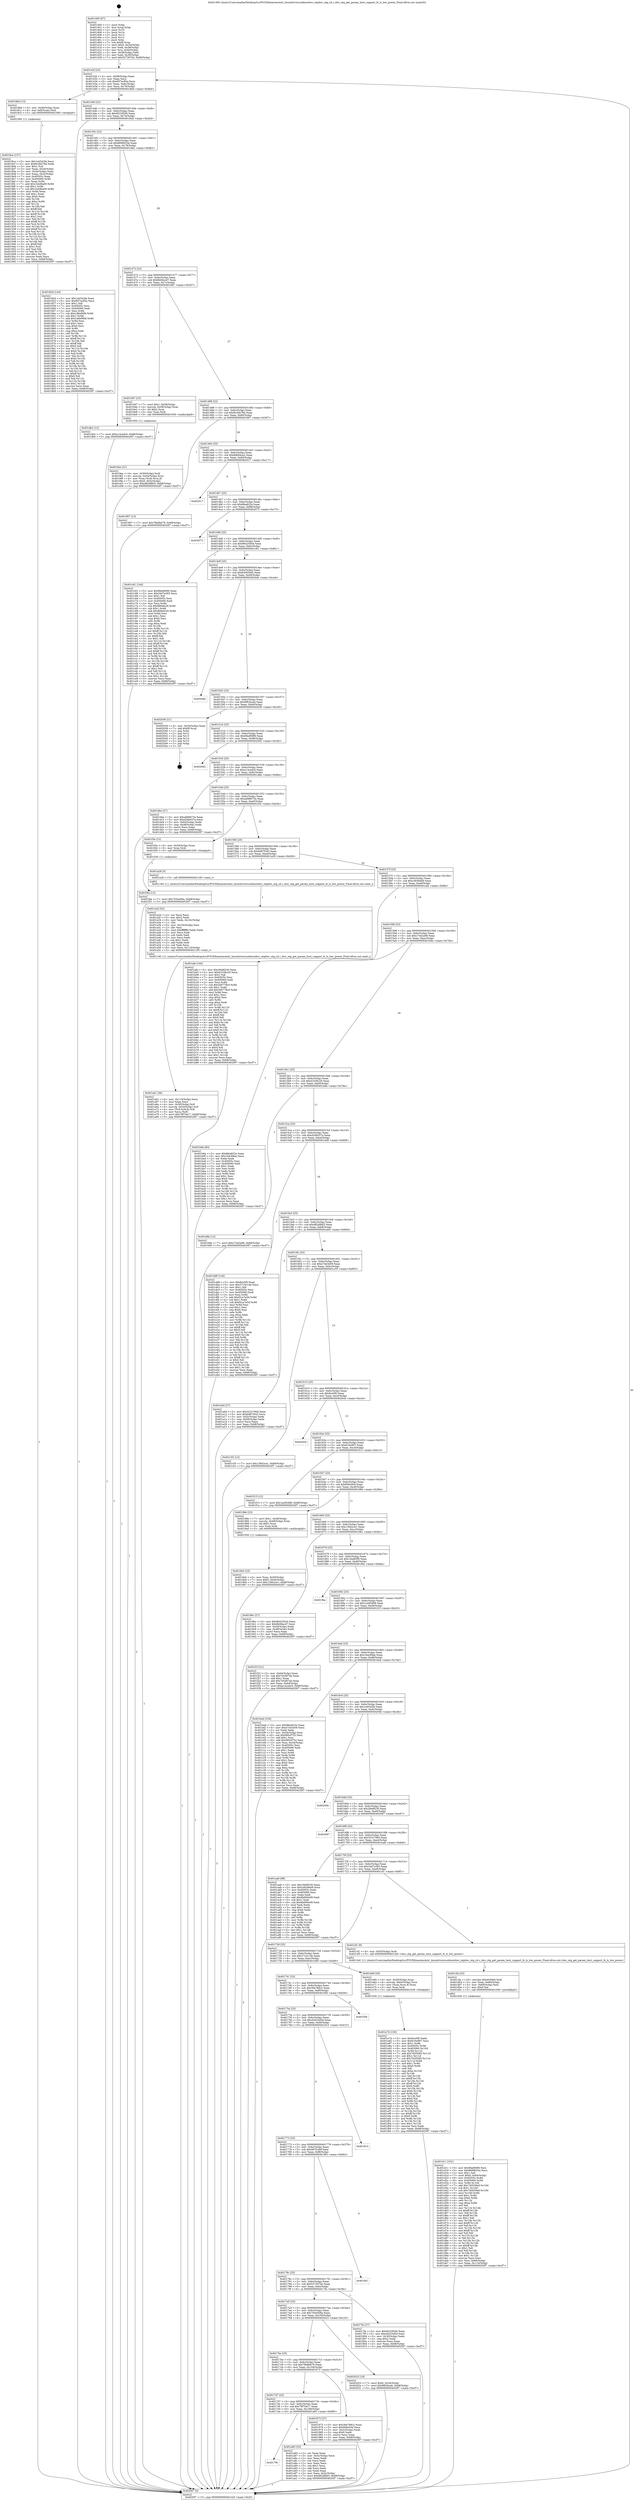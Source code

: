 digraph "0x401400" {
  label = "0x401400 (/mnt/c/Users/mathe/Desktop/tcc/POCII/binaries/extr_linuxdriversusbhostdwc_otgdwc_otg_cil.c_dwc_otg_get_param_host_support_fs_ls_low_power_Final-ollvm.out::main(0))"
  labelloc = "t"
  node[shape=record]

  Entry [label="",width=0.3,height=0.3,shape=circle,fillcolor=black,style=filled]
  "0x40142f" [label="{
     0x40142f [23]\l
     | [instrs]\l
     &nbsp;&nbsp;0x40142f \<+3\>: mov -0x68(%rbp),%eax\l
     &nbsp;&nbsp;0x401432 \<+2\>: mov %eax,%ecx\l
     &nbsp;&nbsp;0x401434 \<+6\>: sub $0x807ec85a,%ecx\l
     &nbsp;&nbsp;0x40143a \<+3\>: mov %eax,-0x6c(%rbp)\l
     &nbsp;&nbsp;0x40143d \<+3\>: mov %ecx,-0x70(%rbp)\l
     &nbsp;&nbsp;0x401440 \<+6\>: je 00000000004018bd \<main+0x4bd\>\l
  }"]
  "0x4018bd" [label="{
     0x4018bd [13]\l
     | [instrs]\l
     &nbsp;&nbsp;0x4018bd \<+4\>: mov -0x40(%rbp),%rax\l
     &nbsp;&nbsp;0x4018c1 \<+4\>: mov 0x8(%rax),%rdi\l
     &nbsp;&nbsp;0x4018c5 \<+5\>: call 0000000000401060 \<atoi@plt\>\l
     | [calls]\l
     &nbsp;&nbsp;0x401060 \{1\} (unknown)\l
  }"]
  "0x401446" [label="{
     0x401446 [22]\l
     | [instrs]\l
     &nbsp;&nbsp;0x401446 \<+5\>: jmp 000000000040144b \<main+0x4b\>\l
     &nbsp;&nbsp;0x40144b \<+3\>: mov -0x6c(%rbp),%eax\l
     &nbsp;&nbsp;0x40144e \<+5\>: sub $0x8523f346,%eax\l
     &nbsp;&nbsp;0x401453 \<+3\>: mov %eax,-0x74(%rbp)\l
     &nbsp;&nbsp;0x401456 \<+6\>: je 000000000040182d \<main+0x42d\>\l
  }"]
  Exit [label="",width=0.3,height=0.3,shape=circle,fillcolor=black,style=filled,peripheries=2]
  "0x40182d" [label="{
     0x40182d [144]\l
     | [instrs]\l
     &nbsp;&nbsp;0x40182d \<+5\>: mov $0x1eb542fa,%eax\l
     &nbsp;&nbsp;0x401832 \<+5\>: mov $0x807ec85a,%ecx\l
     &nbsp;&nbsp;0x401837 \<+2\>: mov $0x1,%dl\l
     &nbsp;&nbsp;0x401839 \<+7\>: mov 0x40505c,%esi\l
     &nbsp;&nbsp;0x401840 \<+7\>: mov 0x405060,%edi\l
     &nbsp;&nbsp;0x401847 \<+3\>: mov %esi,%r8d\l
     &nbsp;&nbsp;0x40184a \<+7\>: sub $0x1d6e96fd,%r8d\l
     &nbsp;&nbsp;0x401851 \<+4\>: sub $0x1,%r8d\l
     &nbsp;&nbsp;0x401855 \<+7\>: add $0x1d6e96fd,%r8d\l
     &nbsp;&nbsp;0x40185c \<+4\>: imul %r8d,%esi\l
     &nbsp;&nbsp;0x401860 \<+3\>: and $0x1,%esi\l
     &nbsp;&nbsp;0x401863 \<+3\>: cmp $0x0,%esi\l
     &nbsp;&nbsp;0x401866 \<+4\>: sete %r9b\l
     &nbsp;&nbsp;0x40186a \<+3\>: cmp $0xa,%edi\l
     &nbsp;&nbsp;0x40186d \<+4\>: setl %r10b\l
     &nbsp;&nbsp;0x401871 \<+3\>: mov %r9b,%r11b\l
     &nbsp;&nbsp;0x401874 \<+4\>: xor $0xff,%r11b\l
     &nbsp;&nbsp;0x401878 \<+3\>: mov %r10b,%bl\l
     &nbsp;&nbsp;0x40187b \<+3\>: xor $0xff,%bl\l
     &nbsp;&nbsp;0x40187e \<+3\>: xor $0x0,%dl\l
     &nbsp;&nbsp;0x401881 \<+3\>: mov %r11b,%r14b\l
     &nbsp;&nbsp;0x401884 \<+4\>: and $0x0,%r14b\l
     &nbsp;&nbsp;0x401888 \<+3\>: and %dl,%r9b\l
     &nbsp;&nbsp;0x40188b \<+3\>: mov %bl,%r15b\l
     &nbsp;&nbsp;0x40188e \<+4\>: and $0x0,%r15b\l
     &nbsp;&nbsp;0x401892 \<+3\>: and %dl,%r10b\l
     &nbsp;&nbsp;0x401895 \<+3\>: or %r9b,%r14b\l
     &nbsp;&nbsp;0x401898 \<+3\>: or %r10b,%r15b\l
     &nbsp;&nbsp;0x40189b \<+3\>: xor %r15b,%r14b\l
     &nbsp;&nbsp;0x40189e \<+3\>: or %bl,%r11b\l
     &nbsp;&nbsp;0x4018a1 \<+4\>: xor $0xff,%r11b\l
     &nbsp;&nbsp;0x4018a5 \<+3\>: or $0x0,%dl\l
     &nbsp;&nbsp;0x4018a8 \<+3\>: and %dl,%r11b\l
     &nbsp;&nbsp;0x4018ab \<+3\>: or %r11b,%r14b\l
     &nbsp;&nbsp;0x4018ae \<+4\>: test $0x1,%r14b\l
     &nbsp;&nbsp;0x4018b2 \<+3\>: cmovne %ecx,%eax\l
     &nbsp;&nbsp;0x4018b5 \<+3\>: mov %eax,-0x68(%rbp)\l
     &nbsp;&nbsp;0x4018b8 \<+5\>: jmp 00000000004020f7 \<main+0xcf7\>\l
  }"]
  "0x40145c" [label="{
     0x40145c [22]\l
     | [instrs]\l
     &nbsp;&nbsp;0x40145c \<+5\>: jmp 0000000000401461 \<main+0x61\>\l
     &nbsp;&nbsp;0x401461 \<+3\>: mov -0x6c(%rbp),%eax\l
     &nbsp;&nbsp;0x401464 \<+5\>: sub $0x8699033a,%eax\l
     &nbsp;&nbsp;0x401469 \<+3\>: mov %eax,-0x78(%rbp)\l
     &nbsp;&nbsp;0x40146c \<+6\>: je 0000000000401db2 \<main+0x9b2\>\l
  }"]
  "0x401f4a" [label="{
     0x401f4a [12]\l
     | [instrs]\l
     &nbsp;&nbsp;0x401f4a \<+7\>: movl $0x705ed58a,-0x68(%rbp)\l
     &nbsp;&nbsp;0x401f51 \<+5\>: jmp 00000000004020f7 \<main+0xcf7\>\l
  }"]
  "0x401db2" [label="{
     0x401db2 [12]\l
     | [instrs]\l
     &nbsp;&nbsp;0x401db2 \<+7\>: movl $0xa14cedc0,-0x68(%rbp)\l
     &nbsp;&nbsp;0x401db9 \<+5\>: jmp 00000000004020f7 \<main+0xcf7\>\l
  }"]
  "0x401472" [label="{
     0x401472 [22]\l
     | [instrs]\l
     &nbsp;&nbsp;0x401472 \<+5\>: jmp 0000000000401477 \<main+0x77\>\l
     &nbsp;&nbsp;0x401477 \<+3\>: mov -0x6c(%rbp),%eax\l
     &nbsp;&nbsp;0x40147a \<+5\>: sub $0x8b06ecd7,%eax\l
     &nbsp;&nbsp;0x40147f \<+3\>: mov %eax,-0x7c(%rbp)\l
     &nbsp;&nbsp;0x401482 \<+6\>: je 00000000004019d7 \<main+0x5d7\>\l
  }"]
  "0x401e7d" [label="{
     0x401e7d [150]\l
     | [instrs]\l
     &nbsp;&nbsp;0x401e7d \<+5\>: mov $0x8ce5f0,%edx\l
     &nbsp;&nbsp;0x401e82 \<+5\>: mov $0x616e967,%esi\l
     &nbsp;&nbsp;0x401e87 \<+3\>: mov $0x1,%r8b\l
     &nbsp;&nbsp;0x401e8a \<+8\>: mov 0x40505c,%r9d\l
     &nbsp;&nbsp;0x401e92 \<+8\>: mov 0x405060,%r10d\l
     &nbsp;&nbsp;0x401e9a \<+3\>: mov %r9d,%r11d\l
     &nbsp;&nbsp;0x401e9d \<+7\>: add $0x762f3df3,%r11d\l
     &nbsp;&nbsp;0x401ea4 \<+4\>: sub $0x1,%r11d\l
     &nbsp;&nbsp;0x401ea8 \<+7\>: sub $0x762f3df3,%r11d\l
     &nbsp;&nbsp;0x401eaf \<+4\>: imul %r11d,%r9d\l
     &nbsp;&nbsp;0x401eb3 \<+4\>: and $0x1,%r9d\l
     &nbsp;&nbsp;0x401eb7 \<+4\>: cmp $0x0,%r9d\l
     &nbsp;&nbsp;0x401ebb \<+3\>: sete %bl\l
     &nbsp;&nbsp;0x401ebe \<+4\>: cmp $0xa,%r10d\l
     &nbsp;&nbsp;0x401ec2 \<+4\>: setl %r14b\l
     &nbsp;&nbsp;0x401ec6 \<+3\>: mov %bl,%r15b\l
     &nbsp;&nbsp;0x401ec9 \<+4\>: xor $0xff,%r15b\l
     &nbsp;&nbsp;0x401ecd \<+3\>: mov %r14b,%r12b\l
     &nbsp;&nbsp;0x401ed0 \<+4\>: xor $0xff,%r12b\l
     &nbsp;&nbsp;0x401ed4 \<+4\>: xor $0x0,%r8b\l
     &nbsp;&nbsp;0x401ed8 \<+3\>: mov %r15b,%r13b\l
     &nbsp;&nbsp;0x401edb \<+4\>: and $0x0,%r13b\l
     &nbsp;&nbsp;0x401edf \<+3\>: and %r8b,%bl\l
     &nbsp;&nbsp;0x401ee2 \<+3\>: mov %r12b,%al\l
     &nbsp;&nbsp;0x401ee5 \<+2\>: and $0x0,%al\l
     &nbsp;&nbsp;0x401ee7 \<+3\>: and %r8b,%r14b\l
     &nbsp;&nbsp;0x401eea \<+3\>: or %bl,%r13b\l
     &nbsp;&nbsp;0x401eed \<+3\>: or %r14b,%al\l
     &nbsp;&nbsp;0x401ef0 \<+3\>: xor %al,%r13b\l
     &nbsp;&nbsp;0x401ef3 \<+3\>: or %r12b,%r15b\l
     &nbsp;&nbsp;0x401ef6 \<+4\>: xor $0xff,%r15b\l
     &nbsp;&nbsp;0x401efa \<+4\>: or $0x0,%r8b\l
     &nbsp;&nbsp;0x401efe \<+3\>: and %r8b,%r15b\l
     &nbsp;&nbsp;0x401f01 \<+3\>: or %r15b,%r13b\l
     &nbsp;&nbsp;0x401f04 \<+4\>: test $0x1,%r13b\l
     &nbsp;&nbsp;0x401f08 \<+3\>: cmovne %esi,%edx\l
     &nbsp;&nbsp;0x401f0b \<+3\>: mov %edx,-0x68(%rbp)\l
     &nbsp;&nbsp;0x401f0e \<+5\>: jmp 00000000004020f7 \<main+0xcf7\>\l
  }"]
  "0x4019d7" [label="{
     0x4019d7 [23]\l
     | [instrs]\l
     &nbsp;&nbsp;0x4019d7 \<+7\>: movl $0x1,-0x58(%rbp)\l
     &nbsp;&nbsp;0x4019de \<+4\>: movslq -0x58(%rbp),%rax\l
     &nbsp;&nbsp;0x4019e2 \<+4\>: shl $0x2,%rax\l
     &nbsp;&nbsp;0x4019e6 \<+3\>: mov %rax,%rdi\l
     &nbsp;&nbsp;0x4019e9 \<+5\>: call 0000000000401050 \<malloc@plt\>\l
     | [calls]\l
     &nbsp;&nbsp;0x401050 \{1\} (unknown)\l
  }"]
  "0x401488" [label="{
     0x401488 [22]\l
     | [instrs]\l
     &nbsp;&nbsp;0x401488 \<+5\>: jmp 000000000040148d \<main+0x8d\>\l
     &nbsp;&nbsp;0x40148d \<+3\>: mov -0x6c(%rbp),%eax\l
     &nbsp;&nbsp;0x401490 \<+5\>: sub $0x8c3bb784,%eax\l
     &nbsp;&nbsp;0x401495 \<+3\>: mov %eax,-0x80(%rbp)\l
     &nbsp;&nbsp;0x401498 \<+6\>: je 0000000000401967 \<main+0x567\>\l
  }"]
  "0x401d11" [label="{
     0x401d11 [161]\l
     | [instrs]\l
     &nbsp;&nbsp;0x401d11 \<+5\>: mov $0x9fad9089,%esi\l
     &nbsp;&nbsp;0x401d16 \<+5\>: mov $0x8699033a,%ecx\l
     &nbsp;&nbsp;0x401d1b \<+2\>: mov $0x1,%dl\l
     &nbsp;&nbsp;0x401d1d \<+7\>: movl $0x0,-0x64(%rbp)\l
     &nbsp;&nbsp;0x401d24 \<+8\>: mov 0x40505c,%r8d\l
     &nbsp;&nbsp;0x401d2c \<+8\>: mov 0x405060,%r9d\l
     &nbsp;&nbsp;0x401d34 \<+3\>: mov %r8d,%r10d\l
     &nbsp;&nbsp;0x401d37 \<+7\>: add $0x740039a9,%r10d\l
     &nbsp;&nbsp;0x401d3e \<+4\>: sub $0x1,%r10d\l
     &nbsp;&nbsp;0x401d42 \<+7\>: sub $0x740039a9,%r10d\l
     &nbsp;&nbsp;0x401d49 \<+4\>: imul %r10d,%r8d\l
     &nbsp;&nbsp;0x401d4d \<+4\>: and $0x1,%r8d\l
     &nbsp;&nbsp;0x401d51 \<+4\>: cmp $0x0,%r8d\l
     &nbsp;&nbsp;0x401d55 \<+4\>: sete %r11b\l
     &nbsp;&nbsp;0x401d59 \<+4\>: cmp $0xa,%r9d\l
     &nbsp;&nbsp;0x401d5d \<+3\>: setl %bl\l
     &nbsp;&nbsp;0x401d60 \<+3\>: mov %r11b,%r14b\l
     &nbsp;&nbsp;0x401d63 \<+4\>: xor $0xff,%r14b\l
     &nbsp;&nbsp;0x401d67 \<+3\>: mov %bl,%r15b\l
     &nbsp;&nbsp;0x401d6a \<+4\>: xor $0xff,%r15b\l
     &nbsp;&nbsp;0x401d6e \<+3\>: xor $0x1,%dl\l
     &nbsp;&nbsp;0x401d71 \<+3\>: mov %r14b,%r12b\l
     &nbsp;&nbsp;0x401d74 \<+4\>: and $0xff,%r12b\l
     &nbsp;&nbsp;0x401d78 \<+3\>: and %dl,%r11b\l
     &nbsp;&nbsp;0x401d7b \<+3\>: mov %r15b,%r13b\l
     &nbsp;&nbsp;0x401d7e \<+4\>: and $0xff,%r13b\l
     &nbsp;&nbsp;0x401d82 \<+2\>: and %dl,%bl\l
     &nbsp;&nbsp;0x401d84 \<+3\>: or %r11b,%r12b\l
     &nbsp;&nbsp;0x401d87 \<+3\>: or %bl,%r13b\l
     &nbsp;&nbsp;0x401d8a \<+3\>: xor %r13b,%r12b\l
     &nbsp;&nbsp;0x401d8d \<+3\>: or %r15b,%r14b\l
     &nbsp;&nbsp;0x401d90 \<+4\>: xor $0xff,%r14b\l
     &nbsp;&nbsp;0x401d94 \<+3\>: or $0x1,%dl\l
     &nbsp;&nbsp;0x401d97 \<+3\>: and %dl,%r14b\l
     &nbsp;&nbsp;0x401d9a \<+3\>: or %r14b,%r12b\l
     &nbsp;&nbsp;0x401d9d \<+4\>: test $0x1,%r12b\l
     &nbsp;&nbsp;0x401da1 \<+3\>: cmovne %ecx,%esi\l
     &nbsp;&nbsp;0x401da4 \<+3\>: mov %esi,-0x68(%rbp)\l
     &nbsp;&nbsp;0x401da7 \<+6\>: mov %eax,-0x114(%rbp)\l
     &nbsp;&nbsp;0x401dad \<+5\>: jmp 00000000004020f7 \<main+0xcf7\>\l
  }"]
  "0x401967" [label="{
     0x401967 [12]\l
     | [instrs]\l
     &nbsp;&nbsp;0x401967 \<+7\>: movl $0x78b8bb79,-0x68(%rbp)\l
     &nbsp;&nbsp;0x40196e \<+5\>: jmp 00000000004020f7 \<main+0xcf7\>\l
  }"]
  "0x40149e" [label="{
     0x40149e [25]\l
     | [instrs]\l
     &nbsp;&nbsp;0x40149e \<+5\>: jmp 00000000004014a3 \<main+0xa3\>\l
     &nbsp;&nbsp;0x4014a3 \<+3\>: mov -0x6c(%rbp),%eax\l
     &nbsp;&nbsp;0x4014a6 \<+5\>: sub $0x8d694ca2,%eax\l
     &nbsp;&nbsp;0x4014ab \<+6\>: mov %eax,-0x84(%rbp)\l
     &nbsp;&nbsp;0x4014b1 \<+6\>: je 0000000000402017 \<main+0xc17\>\l
  }"]
  "0x401cfa" [label="{
     0x401cfa [23]\l
     | [instrs]\l
     &nbsp;&nbsp;0x401cfa \<+10\>: movabs $0x4030b6,%rdi\l
     &nbsp;&nbsp;0x401d04 \<+3\>: mov %eax,-0x60(%rbp)\l
     &nbsp;&nbsp;0x401d07 \<+3\>: mov -0x60(%rbp),%esi\l
     &nbsp;&nbsp;0x401d0a \<+2\>: mov $0x0,%al\l
     &nbsp;&nbsp;0x401d0c \<+5\>: call 0000000000401040 \<printf@plt\>\l
     | [calls]\l
     &nbsp;&nbsp;0x401040 \{1\} (unknown)\l
  }"]
  "0x402017" [label="{
     0x402017\l
  }", style=dashed]
  "0x4014b7" [label="{
     0x4014b7 [25]\l
     | [instrs]\l
     &nbsp;&nbsp;0x4014b7 \<+5\>: jmp 00000000004014bc \<main+0xbc\>\l
     &nbsp;&nbsp;0x4014bc \<+3\>: mov -0x6c(%rbp),%eax\l
     &nbsp;&nbsp;0x4014bf \<+5\>: sub $0x8fea822e,%eax\l
     &nbsp;&nbsp;0x4014c4 \<+6\>: mov %eax,-0x88(%rbp)\l
     &nbsp;&nbsp;0x4014ca \<+6\>: je 0000000000402073 \<main+0xc73\>\l
  }"]
  "0x4017f0" [label="{
     0x4017f0\l
  }", style=dashed]
  "0x402073" [label="{
     0x402073\l
  }", style=dashed]
  "0x4014d0" [label="{
     0x4014d0 [25]\l
     | [instrs]\l
     &nbsp;&nbsp;0x4014d0 \<+5\>: jmp 00000000004014d5 \<main+0xd5\>\l
     &nbsp;&nbsp;0x4014d5 \<+3\>: mov -0x6c(%rbp),%eax\l
     &nbsp;&nbsp;0x4014d8 \<+5\>: sub $0x96425044,%eax\l
     &nbsp;&nbsp;0x4014dd \<+6\>: mov %eax,-0x8c(%rbp)\l
     &nbsp;&nbsp;0x4014e3 \<+6\>: je 0000000000401c61 \<main+0x861\>\l
  }"]
  "0x401a85" [label="{
     0x401a85 [33]\l
     | [instrs]\l
     &nbsp;&nbsp;0x401a85 \<+2\>: xor %eax,%eax\l
     &nbsp;&nbsp;0x401a87 \<+3\>: mov -0x5c(%rbp),%ecx\l
     &nbsp;&nbsp;0x401a8a \<+2\>: mov %eax,%edx\l
     &nbsp;&nbsp;0x401a8c \<+2\>: sub %ecx,%edx\l
     &nbsp;&nbsp;0x401a8e \<+2\>: mov %eax,%ecx\l
     &nbsp;&nbsp;0x401a90 \<+3\>: sub $0x1,%ecx\l
     &nbsp;&nbsp;0x401a93 \<+2\>: add %ecx,%edx\l
     &nbsp;&nbsp;0x401a95 \<+2\>: sub %edx,%eax\l
     &nbsp;&nbsp;0x401a97 \<+3\>: mov %eax,-0x5c(%rbp)\l
     &nbsp;&nbsp;0x401a9a \<+7\>: movl $0xd82d8bf3,-0x68(%rbp)\l
     &nbsp;&nbsp;0x401aa1 \<+5\>: jmp 00000000004020f7 \<main+0xcf7\>\l
  }"]
  "0x401c61" [label="{
     0x401c61 [144]\l
     | [instrs]\l
     &nbsp;&nbsp;0x401c61 \<+5\>: mov $0x9fad9089,%eax\l
     &nbsp;&nbsp;0x401c66 \<+5\>: mov $0x34d7e365,%ecx\l
     &nbsp;&nbsp;0x401c6b \<+2\>: mov $0x1,%dl\l
     &nbsp;&nbsp;0x401c6d \<+7\>: mov 0x40505c,%esi\l
     &nbsp;&nbsp;0x401c74 \<+7\>: mov 0x405060,%edi\l
     &nbsp;&nbsp;0x401c7b \<+3\>: mov %esi,%r8d\l
     &nbsp;&nbsp;0x401c7e \<+7\>: sub $0x96fe0e29,%r8d\l
     &nbsp;&nbsp;0x401c85 \<+4\>: sub $0x1,%r8d\l
     &nbsp;&nbsp;0x401c89 \<+7\>: add $0x96fe0e29,%r8d\l
     &nbsp;&nbsp;0x401c90 \<+4\>: imul %r8d,%esi\l
     &nbsp;&nbsp;0x401c94 \<+3\>: and $0x1,%esi\l
     &nbsp;&nbsp;0x401c97 \<+3\>: cmp $0x0,%esi\l
     &nbsp;&nbsp;0x401c9a \<+4\>: sete %r9b\l
     &nbsp;&nbsp;0x401c9e \<+3\>: cmp $0xa,%edi\l
     &nbsp;&nbsp;0x401ca1 \<+4\>: setl %r10b\l
     &nbsp;&nbsp;0x401ca5 \<+3\>: mov %r9b,%r11b\l
     &nbsp;&nbsp;0x401ca8 \<+4\>: xor $0xff,%r11b\l
     &nbsp;&nbsp;0x401cac \<+3\>: mov %r10b,%bl\l
     &nbsp;&nbsp;0x401caf \<+3\>: xor $0xff,%bl\l
     &nbsp;&nbsp;0x401cb2 \<+3\>: xor $0x1,%dl\l
     &nbsp;&nbsp;0x401cb5 \<+3\>: mov %r11b,%r14b\l
     &nbsp;&nbsp;0x401cb8 \<+4\>: and $0xff,%r14b\l
     &nbsp;&nbsp;0x401cbc \<+3\>: and %dl,%r9b\l
     &nbsp;&nbsp;0x401cbf \<+3\>: mov %bl,%r15b\l
     &nbsp;&nbsp;0x401cc2 \<+4\>: and $0xff,%r15b\l
     &nbsp;&nbsp;0x401cc6 \<+3\>: and %dl,%r10b\l
     &nbsp;&nbsp;0x401cc9 \<+3\>: or %r9b,%r14b\l
     &nbsp;&nbsp;0x401ccc \<+3\>: or %r10b,%r15b\l
     &nbsp;&nbsp;0x401ccf \<+3\>: xor %r15b,%r14b\l
     &nbsp;&nbsp;0x401cd2 \<+3\>: or %bl,%r11b\l
     &nbsp;&nbsp;0x401cd5 \<+4\>: xor $0xff,%r11b\l
     &nbsp;&nbsp;0x401cd9 \<+3\>: or $0x1,%dl\l
     &nbsp;&nbsp;0x401cdc \<+3\>: and %dl,%r11b\l
     &nbsp;&nbsp;0x401cdf \<+3\>: or %r11b,%r14b\l
     &nbsp;&nbsp;0x401ce2 \<+4\>: test $0x1,%r14b\l
     &nbsp;&nbsp;0x401ce6 \<+3\>: cmovne %ecx,%eax\l
     &nbsp;&nbsp;0x401ce9 \<+3\>: mov %eax,-0x68(%rbp)\l
     &nbsp;&nbsp;0x401cec \<+5\>: jmp 00000000004020f7 \<main+0xcf7\>\l
  }"]
  "0x4014e9" [label="{
     0x4014e9 [25]\l
     | [instrs]\l
     &nbsp;&nbsp;0x4014e9 \<+5\>: jmp 00000000004014ee \<main+0xee\>\l
     &nbsp;&nbsp;0x4014ee \<+3\>: mov -0x6c(%rbp),%eax\l
     &nbsp;&nbsp;0x4014f1 \<+5\>: sub $0x9cb935e6,%eax\l
     &nbsp;&nbsp;0x4014f6 \<+6\>: mov %eax,-0x90(%rbp)\l
     &nbsp;&nbsp;0x4014fc \<+6\>: je 00000000004020eb \<main+0xceb\>\l
  }"]
  "0x401a61" [label="{
     0x401a61 [36]\l
     | [instrs]\l
     &nbsp;&nbsp;0x401a61 \<+6\>: mov -0x110(%rbp),%ecx\l
     &nbsp;&nbsp;0x401a67 \<+3\>: imul %eax,%ecx\l
     &nbsp;&nbsp;0x401a6a \<+4\>: mov -0x50(%rbp),%r8\l
     &nbsp;&nbsp;0x401a6e \<+4\>: movslq -0x54(%rbp),%r9\l
     &nbsp;&nbsp;0x401a72 \<+4\>: mov (%r8,%r9,8),%r8\l
     &nbsp;&nbsp;0x401a76 \<+3\>: mov %ecx,(%r8)\l
     &nbsp;&nbsp;0x401a79 \<+7\>: movl $0x78f70e17,-0x68(%rbp)\l
     &nbsp;&nbsp;0x401a80 \<+5\>: jmp 00000000004020f7 \<main+0xcf7\>\l
  }"]
  "0x4020eb" [label="{
     0x4020eb\l
  }", style=dashed]
  "0x401502" [label="{
     0x401502 [25]\l
     | [instrs]\l
     &nbsp;&nbsp;0x401502 \<+5\>: jmp 0000000000401507 \<main+0x107\>\l
     &nbsp;&nbsp;0x401507 \<+3\>: mov -0x6c(%rbp),%eax\l
     &nbsp;&nbsp;0x40150a \<+5\>: sub $0x9f62bcab,%eax\l
     &nbsp;&nbsp;0x40150f \<+6\>: mov %eax,-0x94(%rbp)\l
     &nbsp;&nbsp;0x401515 \<+6\>: je 0000000000402036 \<main+0xc36\>\l
  }"]
  "0x401a2d" [label="{
     0x401a2d [52]\l
     | [instrs]\l
     &nbsp;&nbsp;0x401a2d \<+2\>: xor %ecx,%ecx\l
     &nbsp;&nbsp;0x401a2f \<+5\>: mov $0x2,%edx\l
     &nbsp;&nbsp;0x401a34 \<+6\>: mov %edx,-0x10c(%rbp)\l
     &nbsp;&nbsp;0x401a3a \<+1\>: cltd\l
     &nbsp;&nbsp;0x401a3b \<+6\>: mov -0x10c(%rbp),%esi\l
     &nbsp;&nbsp;0x401a41 \<+2\>: idiv %esi\l
     &nbsp;&nbsp;0x401a43 \<+6\>: imul $0xfffffffe,%edx,%edx\l
     &nbsp;&nbsp;0x401a49 \<+2\>: mov %ecx,%edi\l
     &nbsp;&nbsp;0x401a4b \<+2\>: sub %edx,%edi\l
     &nbsp;&nbsp;0x401a4d \<+2\>: mov %ecx,%edx\l
     &nbsp;&nbsp;0x401a4f \<+3\>: sub $0x1,%edx\l
     &nbsp;&nbsp;0x401a52 \<+2\>: add %edx,%edi\l
     &nbsp;&nbsp;0x401a54 \<+2\>: sub %edi,%ecx\l
     &nbsp;&nbsp;0x401a56 \<+6\>: mov %ecx,-0x110(%rbp)\l
     &nbsp;&nbsp;0x401a5c \<+5\>: call 0000000000401160 \<next_i\>\l
     | [calls]\l
     &nbsp;&nbsp;0x401160 \{1\} (/mnt/c/Users/mathe/Desktop/tcc/POCII/binaries/extr_linuxdriversusbhostdwc_otgdwc_otg_cil.c_dwc_otg_get_param_host_support_fs_ls_low_power_Final-ollvm.out::next_i)\l
  }"]
  "0x402036" [label="{
     0x402036 [21]\l
     | [instrs]\l
     &nbsp;&nbsp;0x402036 \<+3\>: mov -0x34(%rbp),%eax\l
     &nbsp;&nbsp;0x402039 \<+7\>: add $0xf8,%rsp\l
     &nbsp;&nbsp;0x402040 \<+1\>: pop %rbx\l
     &nbsp;&nbsp;0x402041 \<+2\>: pop %r12\l
     &nbsp;&nbsp;0x402043 \<+2\>: pop %r13\l
     &nbsp;&nbsp;0x402045 \<+2\>: pop %r14\l
     &nbsp;&nbsp;0x402047 \<+2\>: pop %r15\l
     &nbsp;&nbsp;0x402049 \<+1\>: pop %rbp\l
     &nbsp;&nbsp;0x40204a \<+1\>: ret\l
  }"]
  "0x40151b" [label="{
     0x40151b [25]\l
     | [instrs]\l
     &nbsp;&nbsp;0x40151b \<+5\>: jmp 0000000000401520 \<main+0x120\>\l
     &nbsp;&nbsp;0x401520 \<+3\>: mov -0x6c(%rbp),%eax\l
     &nbsp;&nbsp;0x401523 \<+5\>: sub $0x9fad9089,%eax\l
     &nbsp;&nbsp;0x401528 \<+6\>: mov %eax,-0x98(%rbp)\l
     &nbsp;&nbsp;0x40152e \<+6\>: je 0000000000402092 \<main+0xc92\>\l
  }"]
  "0x4019ee" [label="{
     0x4019ee [31]\l
     | [instrs]\l
     &nbsp;&nbsp;0x4019ee \<+4\>: mov -0x50(%rbp),%rdi\l
     &nbsp;&nbsp;0x4019f2 \<+4\>: movslq -0x54(%rbp),%rcx\l
     &nbsp;&nbsp;0x4019f6 \<+4\>: mov %rax,(%rdi,%rcx,8)\l
     &nbsp;&nbsp;0x4019fa \<+7\>: movl $0x0,-0x5c(%rbp)\l
     &nbsp;&nbsp;0x401a01 \<+7\>: movl $0xd82d8bf3,-0x68(%rbp)\l
     &nbsp;&nbsp;0x401a08 \<+5\>: jmp 00000000004020f7 \<main+0xcf7\>\l
  }"]
  "0x402092" [label="{
     0x402092\l
  }", style=dashed]
  "0x401534" [label="{
     0x401534 [25]\l
     | [instrs]\l
     &nbsp;&nbsp;0x401534 \<+5\>: jmp 0000000000401539 \<main+0x139\>\l
     &nbsp;&nbsp;0x401539 \<+3\>: mov -0x6c(%rbp),%eax\l
     &nbsp;&nbsp;0x40153c \<+5\>: sub $0xa14cedc0,%eax\l
     &nbsp;&nbsp;0x401541 \<+6\>: mov %eax,-0x9c(%rbp)\l
     &nbsp;&nbsp;0x401547 \<+6\>: je 0000000000401dbe \<main+0x9be\>\l
  }"]
  "0x4019a5" [label="{
     0x4019a5 [23]\l
     | [instrs]\l
     &nbsp;&nbsp;0x4019a5 \<+4\>: mov %rax,-0x50(%rbp)\l
     &nbsp;&nbsp;0x4019a9 \<+7\>: movl $0x0,-0x54(%rbp)\l
     &nbsp;&nbsp;0x4019b0 \<+7\>: movl $0x13842ce1,-0x68(%rbp)\l
     &nbsp;&nbsp;0x4019b7 \<+5\>: jmp 00000000004020f7 \<main+0xcf7\>\l
  }"]
  "0x401dbe" [label="{
     0x401dbe [27]\l
     | [instrs]\l
     &nbsp;&nbsp;0x401dbe \<+5\>: mov $0xa688673e,%eax\l
     &nbsp;&nbsp;0x401dc3 \<+5\>: mov $0xd26b037a,%ecx\l
     &nbsp;&nbsp;0x401dc8 \<+3\>: mov -0x64(%rbp),%edx\l
     &nbsp;&nbsp;0x401dcb \<+3\>: cmp -0x48(%rbp),%edx\l
     &nbsp;&nbsp;0x401dce \<+3\>: cmovl %ecx,%eax\l
     &nbsp;&nbsp;0x401dd1 \<+3\>: mov %eax,-0x68(%rbp)\l
     &nbsp;&nbsp;0x401dd4 \<+5\>: jmp 00000000004020f7 \<main+0xcf7\>\l
  }"]
  "0x40154d" [label="{
     0x40154d [25]\l
     | [instrs]\l
     &nbsp;&nbsp;0x40154d \<+5\>: jmp 0000000000401552 \<main+0x152\>\l
     &nbsp;&nbsp;0x401552 \<+3\>: mov -0x6c(%rbp),%eax\l
     &nbsp;&nbsp;0x401555 \<+5\>: sub $0xa688673e,%eax\l
     &nbsp;&nbsp;0x40155a \<+6\>: mov %eax,-0xa0(%rbp)\l
     &nbsp;&nbsp;0x401560 \<+6\>: je 0000000000401f3e \<main+0xb3e\>\l
  }"]
  "0x4017d7" [label="{
     0x4017d7 [25]\l
     | [instrs]\l
     &nbsp;&nbsp;0x4017d7 \<+5\>: jmp 00000000004017dc \<main+0x3dc\>\l
     &nbsp;&nbsp;0x4017dc \<+3\>: mov -0x6c(%rbp),%eax\l
     &nbsp;&nbsp;0x4017df \<+5\>: sub $0x78f70e17,%eax\l
     &nbsp;&nbsp;0x4017e4 \<+6\>: mov %eax,-0x108(%rbp)\l
     &nbsp;&nbsp;0x4017ea \<+6\>: je 0000000000401a85 \<main+0x685\>\l
  }"]
  "0x401f3e" [label="{
     0x401f3e [12]\l
     | [instrs]\l
     &nbsp;&nbsp;0x401f3e \<+4\>: mov -0x50(%rbp),%rax\l
     &nbsp;&nbsp;0x401f42 \<+3\>: mov %rax,%rdi\l
     &nbsp;&nbsp;0x401f45 \<+5\>: call 0000000000401030 \<free@plt\>\l
     | [calls]\l
     &nbsp;&nbsp;0x401030 \{1\} (unknown)\l
  }"]
  "0x401566" [label="{
     0x401566 [25]\l
     | [instrs]\l
     &nbsp;&nbsp;0x401566 \<+5\>: jmp 000000000040156b \<main+0x16b\>\l
     &nbsp;&nbsp;0x40156b \<+3\>: mov -0x6c(%rbp),%eax\l
     &nbsp;&nbsp;0x40156e \<+5\>: sub $0xbd87f342,%eax\l
     &nbsp;&nbsp;0x401573 \<+6\>: mov %eax,-0xa4(%rbp)\l
     &nbsp;&nbsp;0x401579 \<+6\>: je 0000000000401a28 \<main+0x628\>\l
  }"]
  "0x401973" [label="{
     0x401973 [27]\l
     | [instrs]\l
     &nbsp;&nbsp;0x401973 \<+5\>: mov $0x39a789c2,%eax\l
     &nbsp;&nbsp;0x401978 \<+5\>: mov $0x6b8c00d,%ecx\l
     &nbsp;&nbsp;0x40197d \<+3\>: mov -0x2c(%rbp),%edx\l
     &nbsp;&nbsp;0x401980 \<+3\>: cmp $0x0,%edx\l
     &nbsp;&nbsp;0x401983 \<+3\>: cmove %ecx,%eax\l
     &nbsp;&nbsp;0x401986 \<+3\>: mov %eax,-0x68(%rbp)\l
     &nbsp;&nbsp;0x401989 \<+5\>: jmp 00000000004020f7 \<main+0xcf7\>\l
  }"]
  "0x401a28" [label="{
     0x401a28 [5]\l
     | [instrs]\l
     &nbsp;&nbsp;0x401a28 \<+5\>: call 0000000000401160 \<next_i\>\l
     | [calls]\l
     &nbsp;&nbsp;0x401160 \{1\} (/mnt/c/Users/mathe/Desktop/tcc/POCII/binaries/extr_linuxdriversusbhostdwc_otgdwc_otg_cil.c_dwc_otg_get_param_host_support_fs_ls_low_power_Final-ollvm.out::next_i)\l
  }"]
  "0x40157f" [label="{
     0x40157f [25]\l
     | [instrs]\l
     &nbsp;&nbsp;0x40157f \<+5\>: jmp 0000000000401584 \<main+0x184\>\l
     &nbsp;&nbsp;0x401584 \<+3\>: mov -0x6c(%rbp),%eax\l
     &nbsp;&nbsp;0x401587 \<+5\>: sub $0xc4636eb9,%eax\l
     &nbsp;&nbsp;0x40158c \<+6\>: mov %eax,-0xa8(%rbp)\l
     &nbsp;&nbsp;0x401592 \<+6\>: je 0000000000401afe \<main+0x6fe\>\l
  }"]
  "0x4017be" [label="{
     0x4017be [25]\l
     | [instrs]\l
     &nbsp;&nbsp;0x4017be \<+5\>: jmp 00000000004017c3 \<main+0x3c3\>\l
     &nbsp;&nbsp;0x4017c3 \<+3\>: mov -0x6c(%rbp),%eax\l
     &nbsp;&nbsp;0x4017c6 \<+5\>: sub $0x78b8bb79,%eax\l
     &nbsp;&nbsp;0x4017cb \<+6\>: mov %eax,-0x104(%rbp)\l
     &nbsp;&nbsp;0x4017d1 \<+6\>: je 0000000000401973 \<main+0x573\>\l
  }"]
  "0x401afe" [label="{
     0x401afe [144]\l
     | [instrs]\l
     &nbsp;&nbsp;0x401afe \<+5\>: mov $0x29e9f230,%eax\l
     &nbsp;&nbsp;0x401b03 \<+5\>: mov $0xd1036c29,%ecx\l
     &nbsp;&nbsp;0x401b08 \<+2\>: mov $0x1,%dl\l
     &nbsp;&nbsp;0x401b0a \<+7\>: mov 0x40505c,%esi\l
     &nbsp;&nbsp;0x401b11 \<+7\>: mov 0x405060,%edi\l
     &nbsp;&nbsp;0x401b18 \<+3\>: mov %esi,%r8d\l
     &nbsp;&nbsp;0x401b1b \<+7\>: sub $0x3d0778c0,%r8d\l
     &nbsp;&nbsp;0x401b22 \<+4\>: sub $0x1,%r8d\l
     &nbsp;&nbsp;0x401b26 \<+7\>: add $0x3d0778c0,%r8d\l
     &nbsp;&nbsp;0x401b2d \<+4\>: imul %r8d,%esi\l
     &nbsp;&nbsp;0x401b31 \<+3\>: and $0x1,%esi\l
     &nbsp;&nbsp;0x401b34 \<+3\>: cmp $0x0,%esi\l
     &nbsp;&nbsp;0x401b37 \<+4\>: sete %r9b\l
     &nbsp;&nbsp;0x401b3b \<+3\>: cmp $0xa,%edi\l
     &nbsp;&nbsp;0x401b3e \<+4\>: setl %r10b\l
     &nbsp;&nbsp;0x401b42 \<+3\>: mov %r9b,%r11b\l
     &nbsp;&nbsp;0x401b45 \<+4\>: xor $0xff,%r11b\l
     &nbsp;&nbsp;0x401b49 \<+3\>: mov %r10b,%bl\l
     &nbsp;&nbsp;0x401b4c \<+3\>: xor $0xff,%bl\l
     &nbsp;&nbsp;0x401b4f \<+3\>: xor $0x0,%dl\l
     &nbsp;&nbsp;0x401b52 \<+3\>: mov %r11b,%r14b\l
     &nbsp;&nbsp;0x401b55 \<+4\>: and $0x0,%r14b\l
     &nbsp;&nbsp;0x401b59 \<+3\>: and %dl,%r9b\l
     &nbsp;&nbsp;0x401b5c \<+3\>: mov %bl,%r15b\l
     &nbsp;&nbsp;0x401b5f \<+4\>: and $0x0,%r15b\l
     &nbsp;&nbsp;0x401b63 \<+3\>: and %dl,%r10b\l
     &nbsp;&nbsp;0x401b66 \<+3\>: or %r9b,%r14b\l
     &nbsp;&nbsp;0x401b69 \<+3\>: or %r10b,%r15b\l
     &nbsp;&nbsp;0x401b6c \<+3\>: xor %r15b,%r14b\l
     &nbsp;&nbsp;0x401b6f \<+3\>: or %bl,%r11b\l
     &nbsp;&nbsp;0x401b72 \<+4\>: xor $0xff,%r11b\l
     &nbsp;&nbsp;0x401b76 \<+3\>: or $0x0,%dl\l
     &nbsp;&nbsp;0x401b79 \<+3\>: and %dl,%r11b\l
     &nbsp;&nbsp;0x401b7c \<+3\>: or %r11b,%r14b\l
     &nbsp;&nbsp;0x401b7f \<+4\>: test $0x1,%r14b\l
     &nbsp;&nbsp;0x401b83 \<+3\>: cmovne %ecx,%eax\l
     &nbsp;&nbsp;0x401b86 \<+3\>: mov %eax,-0x68(%rbp)\l
     &nbsp;&nbsp;0x401b89 \<+5\>: jmp 00000000004020f7 \<main+0xcf7\>\l
  }"]
  "0x401598" [label="{
     0x401598 [25]\l
     | [instrs]\l
     &nbsp;&nbsp;0x401598 \<+5\>: jmp 000000000040159d \<main+0x19d\>\l
     &nbsp;&nbsp;0x40159d \<+3\>: mov -0x6c(%rbp),%eax\l
     &nbsp;&nbsp;0x4015a0 \<+5\>: sub $0xc7442a98,%eax\l
     &nbsp;&nbsp;0x4015a5 \<+6\>: mov %eax,-0xac(%rbp)\l
     &nbsp;&nbsp;0x4015ab \<+6\>: je 0000000000401b9a \<main+0x79a\>\l
  }"]
  "0x402023" [label="{
     0x402023 [19]\l
     | [instrs]\l
     &nbsp;&nbsp;0x402023 \<+7\>: movl $0x0,-0x34(%rbp)\l
     &nbsp;&nbsp;0x40202a \<+7\>: movl $0x9f62bcab,-0x68(%rbp)\l
     &nbsp;&nbsp;0x402031 \<+5\>: jmp 00000000004020f7 \<main+0xcf7\>\l
  }"]
  "0x401b9a" [label="{
     0x401b9a [83]\l
     | [instrs]\l
     &nbsp;&nbsp;0x401b9a \<+5\>: mov $0x8fea822e,%eax\l
     &nbsp;&nbsp;0x401b9f \<+5\>: mov $0x1bdc89ae,%ecx\l
     &nbsp;&nbsp;0x401ba4 \<+2\>: xor %edx,%edx\l
     &nbsp;&nbsp;0x401ba6 \<+7\>: mov 0x40505c,%esi\l
     &nbsp;&nbsp;0x401bad \<+7\>: mov 0x405060,%edi\l
     &nbsp;&nbsp;0x401bb4 \<+3\>: sub $0x1,%edx\l
     &nbsp;&nbsp;0x401bb7 \<+3\>: mov %esi,%r8d\l
     &nbsp;&nbsp;0x401bba \<+3\>: add %edx,%r8d\l
     &nbsp;&nbsp;0x401bbd \<+4\>: imul %r8d,%esi\l
     &nbsp;&nbsp;0x401bc1 \<+3\>: and $0x1,%esi\l
     &nbsp;&nbsp;0x401bc4 \<+3\>: cmp $0x0,%esi\l
     &nbsp;&nbsp;0x401bc7 \<+4\>: sete %r9b\l
     &nbsp;&nbsp;0x401bcb \<+3\>: cmp $0xa,%edi\l
     &nbsp;&nbsp;0x401bce \<+4\>: setl %r10b\l
     &nbsp;&nbsp;0x401bd2 \<+3\>: mov %r9b,%r11b\l
     &nbsp;&nbsp;0x401bd5 \<+3\>: and %r10b,%r11b\l
     &nbsp;&nbsp;0x401bd8 \<+3\>: xor %r10b,%r9b\l
     &nbsp;&nbsp;0x401bdb \<+3\>: or %r9b,%r11b\l
     &nbsp;&nbsp;0x401bde \<+4\>: test $0x1,%r11b\l
     &nbsp;&nbsp;0x401be2 \<+3\>: cmovne %ecx,%eax\l
     &nbsp;&nbsp;0x401be5 \<+3\>: mov %eax,-0x68(%rbp)\l
     &nbsp;&nbsp;0x401be8 \<+5\>: jmp 00000000004020f7 \<main+0xcf7\>\l
  }"]
  "0x4015b1" [label="{
     0x4015b1 [25]\l
     | [instrs]\l
     &nbsp;&nbsp;0x4015b1 \<+5\>: jmp 00000000004015b6 \<main+0x1b6\>\l
     &nbsp;&nbsp;0x4015b6 \<+3\>: mov -0x6c(%rbp),%eax\l
     &nbsp;&nbsp;0x4015b9 \<+5\>: sub $0xd1036c29,%eax\l
     &nbsp;&nbsp;0x4015be \<+6\>: mov %eax,-0xb0(%rbp)\l
     &nbsp;&nbsp;0x4015c4 \<+6\>: je 0000000000401b8e \<main+0x78e\>\l
  }"]
  "0x4018ca" [label="{
     0x4018ca [157]\l
     | [instrs]\l
     &nbsp;&nbsp;0x4018ca \<+5\>: mov $0x1eb542fa,%ecx\l
     &nbsp;&nbsp;0x4018cf \<+5\>: mov $0x8c3bb784,%edx\l
     &nbsp;&nbsp;0x4018d4 \<+3\>: mov $0x1,%sil\l
     &nbsp;&nbsp;0x4018d7 \<+3\>: mov %eax,-0x44(%rbp)\l
     &nbsp;&nbsp;0x4018da \<+3\>: mov -0x44(%rbp),%eax\l
     &nbsp;&nbsp;0x4018dd \<+3\>: mov %eax,-0x2c(%rbp)\l
     &nbsp;&nbsp;0x4018e0 \<+7\>: mov 0x40505c,%eax\l
     &nbsp;&nbsp;0x4018e7 \<+8\>: mov 0x405060,%r8d\l
     &nbsp;&nbsp;0x4018ef \<+3\>: mov %eax,%r9d\l
     &nbsp;&nbsp;0x4018f2 \<+7\>: add $0x1b4d6a09,%r9d\l
     &nbsp;&nbsp;0x4018f9 \<+4\>: sub $0x1,%r9d\l
     &nbsp;&nbsp;0x4018fd \<+7\>: sub $0x1b4d6a09,%r9d\l
     &nbsp;&nbsp;0x401904 \<+4\>: imul %r9d,%eax\l
     &nbsp;&nbsp;0x401908 \<+3\>: and $0x1,%eax\l
     &nbsp;&nbsp;0x40190b \<+3\>: cmp $0x0,%eax\l
     &nbsp;&nbsp;0x40190e \<+4\>: sete %r10b\l
     &nbsp;&nbsp;0x401912 \<+4\>: cmp $0xa,%r8d\l
     &nbsp;&nbsp;0x401916 \<+4\>: setl %r11b\l
     &nbsp;&nbsp;0x40191a \<+3\>: mov %r10b,%bl\l
     &nbsp;&nbsp;0x40191d \<+3\>: xor $0xff,%bl\l
     &nbsp;&nbsp;0x401920 \<+3\>: mov %r11b,%r14b\l
     &nbsp;&nbsp;0x401923 \<+4\>: xor $0xff,%r14b\l
     &nbsp;&nbsp;0x401927 \<+4\>: xor $0x1,%sil\l
     &nbsp;&nbsp;0x40192b \<+3\>: mov %bl,%r15b\l
     &nbsp;&nbsp;0x40192e \<+4\>: and $0xff,%r15b\l
     &nbsp;&nbsp;0x401932 \<+3\>: and %sil,%r10b\l
     &nbsp;&nbsp;0x401935 \<+3\>: mov %r14b,%r12b\l
     &nbsp;&nbsp;0x401938 \<+4\>: and $0xff,%r12b\l
     &nbsp;&nbsp;0x40193c \<+3\>: and %sil,%r11b\l
     &nbsp;&nbsp;0x40193f \<+3\>: or %r10b,%r15b\l
     &nbsp;&nbsp;0x401942 \<+3\>: or %r11b,%r12b\l
     &nbsp;&nbsp;0x401945 \<+3\>: xor %r12b,%r15b\l
     &nbsp;&nbsp;0x401948 \<+3\>: or %r14b,%bl\l
     &nbsp;&nbsp;0x40194b \<+3\>: xor $0xff,%bl\l
     &nbsp;&nbsp;0x40194e \<+4\>: or $0x1,%sil\l
     &nbsp;&nbsp;0x401952 \<+3\>: and %sil,%bl\l
     &nbsp;&nbsp;0x401955 \<+3\>: or %bl,%r15b\l
     &nbsp;&nbsp;0x401958 \<+4\>: test $0x1,%r15b\l
     &nbsp;&nbsp;0x40195c \<+3\>: cmovne %edx,%ecx\l
     &nbsp;&nbsp;0x40195f \<+3\>: mov %ecx,-0x68(%rbp)\l
     &nbsp;&nbsp;0x401962 \<+5\>: jmp 00000000004020f7 \<main+0xcf7\>\l
  }"]
  "0x401b8e" [label="{
     0x401b8e [12]\l
     | [instrs]\l
     &nbsp;&nbsp;0x401b8e \<+7\>: movl $0xc7442a98,-0x68(%rbp)\l
     &nbsp;&nbsp;0x401b95 \<+5\>: jmp 00000000004020f7 \<main+0xcf7\>\l
  }"]
  "0x4015ca" [label="{
     0x4015ca [25]\l
     | [instrs]\l
     &nbsp;&nbsp;0x4015ca \<+5\>: jmp 00000000004015cf \<main+0x1cf\>\l
     &nbsp;&nbsp;0x4015cf \<+3\>: mov -0x6c(%rbp),%eax\l
     &nbsp;&nbsp;0x4015d2 \<+5\>: sub $0xd26b037a,%eax\l
     &nbsp;&nbsp;0x4015d7 \<+6\>: mov %eax,-0xb4(%rbp)\l
     &nbsp;&nbsp;0x4015dd \<+6\>: je 0000000000401dd9 \<main+0x9d9\>\l
  }"]
  "0x401400" [label="{
     0x401400 [47]\l
     | [instrs]\l
     &nbsp;&nbsp;0x401400 \<+1\>: push %rbp\l
     &nbsp;&nbsp;0x401401 \<+3\>: mov %rsp,%rbp\l
     &nbsp;&nbsp;0x401404 \<+2\>: push %r15\l
     &nbsp;&nbsp;0x401406 \<+2\>: push %r14\l
     &nbsp;&nbsp;0x401408 \<+2\>: push %r13\l
     &nbsp;&nbsp;0x40140a \<+2\>: push %r12\l
     &nbsp;&nbsp;0x40140c \<+1\>: push %rbx\l
     &nbsp;&nbsp;0x40140d \<+7\>: sub $0xf8,%rsp\l
     &nbsp;&nbsp;0x401414 \<+7\>: movl $0x0,-0x34(%rbp)\l
     &nbsp;&nbsp;0x40141b \<+3\>: mov %edi,-0x38(%rbp)\l
     &nbsp;&nbsp;0x40141e \<+4\>: mov %rsi,-0x40(%rbp)\l
     &nbsp;&nbsp;0x401422 \<+3\>: mov -0x38(%rbp),%edi\l
     &nbsp;&nbsp;0x401425 \<+3\>: mov %edi,-0x30(%rbp)\l
     &nbsp;&nbsp;0x401428 \<+7\>: movl $0x527297d2,-0x68(%rbp)\l
  }"]
  "0x401dd9" [label="{
     0x401dd9 [144]\l
     | [instrs]\l
     &nbsp;&nbsp;0x401dd9 \<+5\>: mov $0x8ce5f0,%eax\l
     &nbsp;&nbsp;0x401dde \<+5\>: mov $0x3710c14b,%ecx\l
     &nbsp;&nbsp;0x401de3 \<+2\>: mov $0x1,%dl\l
     &nbsp;&nbsp;0x401de5 \<+7\>: mov 0x40505c,%esi\l
     &nbsp;&nbsp;0x401dec \<+7\>: mov 0x405060,%edi\l
     &nbsp;&nbsp;0x401df3 \<+3\>: mov %esi,%r8d\l
     &nbsp;&nbsp;0x401df6 \<+7\>: add $0xf2ca7a5d,%r8d\l
     &nbsp;&nbsp;0x401dfd \<+4\>: sub $0x1,%r8d\l
     &nbsp;&nbsp;0x401e01 \<+7\>: sub $0xf2ca7a5d,%r8d\l
     &nbsp;&nbsp;0x401e08 \<+4\>: imul %r8d,%esi\l
     &nbsp;&nbsp;0x401e0c \<+3\>: and $0x1,%esi\l
     &nbsp;&nbsp;0x401e0f \<+3\>: cmp $0x0,%esi\l
     &nbsp;&nbsp;0x401e12 \<+4\>: sete %r9b\l
     &nbsp;&nbsp;0x401e16 \<+3\>: cmp $0xa,%edi\l
     &nbsp;&nbsp;0x401e19 \<+4\>: setl %r10b\l
     &nbsp;&nbsp;0x401e1d \<+3\>: mov %r9b,%r11b\l
     &nbsp;&nbsp;0x401e20 \<+4\>: xor $0xff,%r11b\l
     &nbsp;&nbsp;0x401e24 \<+3\>: mov %r10b,%bl\l
     &nbsp;&nbsp;0x401e27 \<+3\>: xor $0xff,%bl\l
     &nbsp;&nbsp;0x401e2a \<+3\>: xor $0x0,%dl\l
     &nbsp;&nbsp;0x401e2d \<+3\>: mov %r11b,%r14b\l
     &nbsp;&nbsp;0x401e30 \<+4\>: and $0x0,%r14b\l
     &nbsp;&nbsp;0x401e34 \<+3\>: and %dl,%r9b\l
     &nbsp;&nbsp;0x401e37 \<+3\>: mov %bl,%r15b\l
     &nbsp;&nbsp;0x401e3a \<+4\>: and $0x0,%r15b\l
     &nbsp;&nbsp;0x401e3e \<+3\>: and %dl,%r10b\l
     &nbsp;&nbsp;0x401e41 \<+3\>: or %r9b,%r14b\l
     &nbsp;&nbsp;0x401e44 \<+3\>: or %r10b,%r15b\l
     &nbsp;&nbsp;0x401e47 \<+3\>: xor %r15b,%r14b\l
     &nbsp;&nbsp;0x401e4a \<+3\>: or %bl,%r11b\l
     &nbsp;&nbsp;0x401e4d \<+4\>: xor $0xff,%r11b\l
     &nbsp;&nbsp;0x401e51 \<+3\>: or $0x0,%dl\l
     &nbsp;&nbsp;0x401e54 \<+3\>: and %dl,%r11b\l
     &nbsp;&nbsp;0x401e57 \<+3\>: or %r11b,%r14b\l
     &nbsp;&nbsp;0x401e5a \<+4\>: test $0x1,%r14b\l
     &nbsp;&nbsp;0x401e5e \<+3\>: cmovne %ecx,%eax\l
     &nbsp;&nbsp;0x401e61 \<+3\>: mov %eax,-0x68(%rbp)\l
     &nbsp;&nbsp;0x401e64 \<+5\>: jmp 00000000004020f7 \<main+0xcf7\>\l
  }"]
  "0x4015e3" [label="{
     0x4015e3 [25]\l
     | [instrs]\l
     &nbsp;&nbsp;0x4015e3 \<+5\>: jmp 00000000004015e8 \<main+0x1e8\>\l
     &nbsp;&nbsp;0x4015e8 \<+3\>: mov -0x6c(%rbp),%eax\l
     &nbsp;&nbsp;0x4015eb \<+5\>: sub $0xd82d8bf3,%eax\l
     &nbsp;&nbsp;0x4015f0 \<+6\>: mov %eax,-0xb8(%rbp)\l
     &nbsp;&nbsp;0x4015f6 \<+6\>: je 0000000000401a0d \<main+0x60d\>\l
  }"]
  "0x4020f7" [label="{
     0x4020f7 [5]\l
     | [instrs]\l
     &nbsp;&nbsp;0x4020f7 \<+5\>: jmp 000000000040142f \<main+0x2f\>\l
  }"]
  "0x401a0d" [label="{
     0x401a0d [27]\l
     | [instrs]\l
     &nbsp;&nbsp;0x401a0d \<+5\>: mov $0x323c790d,%eax\l
     &nbsp;&nbsp;0x401a12 \<+5\>: mov $0xbd87f342,%ecx\l
     &nbsp;&nbsp;0x401a17 \<+3\>: mov -0x5c(%rbp),%edx\l
     &nbsp;&nbsp;0x401a1a \<+3\>: cmp -0x58(%rbp),%edx\l
     &nbsp;&nbsp;0x401a1d \<+3\>: cmovl %ecx,%eax\l
     &nbsp;&nbsp;0x401a20 \<+3\>: mov %eax,-0x68(%rbp)\l
     &nbsp;&nbsp;0x401a23 \<+5\>: jmp 00000000004020f7 \<main+0xcf7\>\l
  }"]
  "0x4015fc" [label="{
     0x4015fc [25]\l
     | [instrs]\l
     &nbsp;&nbsp;0x4015fc \<+5\>: jmp 0000000000401601 \<main+0x201\>\l
     &nbsp;&nbsp;0x401601 \<+3\>: mov -0x6c(%rbp),%eax\l
     &nbsp;&nbsp;0x401604 \<+5\>: sub $0xe7de3e09,%eax\l
     &nbsp;&nbsp;0x401609 \<+6\>: mov %eax,-0xbc(%rbp)\l
     &nbsp;&nbsp;0x40160f \<+6\>: je 0000000000401c55 \<main+0x855\>\l
  }"]
  "0x4017a5" [label="{
     0x4017a5 [25]\l
     | [instrs]\l
     &nbsp;&nbsp;0x4017a5 \<+5\>: jmp 00000000004017aa \<main+0x3aa\>\l
     &nbsp;&nbsp;0x4017aa \<+3\>: mov -0x6c(%rbp),%eax\l
     &nbsp;&nbsp;0x4017ad \<+5\>: sub $0x705ed58a,%eax\l
     &nbsp;&nbsp;0x4017b2 \<+6\>: mov %eax,-0x100(%rbp)\l
     &nbsp;&nbsp;0x4017b8 \<+6\>: je 0000000000402023 \<main+0xc23\>\l
  }"]
  "0x401c55" [label="{
     0x401c55 [12]\l
     | [instrs]\l
     &nbsp;&nbsp;0x401c55 \<+7\>: movl $0x13842ce1,-0x68(%rbp)\l
     &nbsp;&nbsp;0x401c5c \<+5\>: jmp 00000000004020f7 \<main+0xcf7\>\l
  }"]
  "0x401615" [label="{
     0x401615 [25]\l
     | [instrs]\l
     &nbsp;&nbsp;0x401615 \<+5\>: jmp 000000000040161a \<main+0x21a\>\l
     &nbsp;&nbsp;0x40161a \<+3\>: mov -0x6c(%rbp),%eax\l
     &nbsp;&nbsp;0x40161d \<+5\>: sub $0x8ce5f0,%eax\l
     &nbsp;&nbsp;0x401622 \<+6\>: mov %eax,-0xc0(%rbp)\l
     &nbsp;&nbsp;0x401628 \<+6\>: je 00000000004020cb \<main+0xccb\>\l
  }"]
  "0x4017fa" [label="{
     0x4017fa [27]\l
     | [instrs]\l
     &nbsp;&nbsp;0x4017fa \<+5\>: mov $0x8523f346,%eax\l
     &nbsp;&nbsp;0x4017ff \<+5\>: mov $0x44533d5d,%ecx\l
     &nbsp;&nbsp;0x401804 \<+3\>: mov -0x30(%rbp),%edx\l
     &nbsp;&nbsp;0x401807 \<+3\>: cmp $0x2,%edx\l
     &nbsp;&nbsp;0x40180a \<+3\>: cmovne %ecx,%eax\l
     &nbsp;&nbsp;0x40180d \<+3\>: mov %eax,-0x68(%rbp)\l
     &nbsp;&nbsp;0x401810 \<+5\>: jmp 00000000004020f7 \<main+0xcf7\>\l
  }"]
  "0x4020cb" [label="{
     0x4020cb\l
  }", style=dashed]
  "0x40162e" [label="{
     0x40162e [25]\l
     | [instrs]\l
     &nbsp;&nbsp;0x40162e \<+5\>: jmp 0000000000401633 \<main+0x233\>\l
     &nbsp;&nbsp;0x401633 \<+3\>: mov -0x6c(%rbp),%eax\l
     &nbsp;&nbsp;0x401636 \<+5\>: sub $0x616e967,%eax\l
     &nbsp;&nbsp;0x40163b \<+6\>: mov %eax,-0xc4(%rbp)\l
     &nbsp;&nbsp;0x401641 \<+6\>: je 0000000000401f13 \<main+0xb13\>\l
  }"]
  "0x40178c" [label="{
     0x40178c [25]\l
     | [instrs]\l
     &nbsp;&nbsp;0x40178c \<+5\>: jmp 0000000000401791 \<main+0x391\>\l
     &nbsp;&nbsp;0x401791 \<+3\>: mov -0x6c(%rbp),%eax\l
     &nbsp;&nbsp;0x401794 \<+5\>: sub $0x527297d2,%eax\l
     &nbsp;&nbsp;0x401799 \<+6\>: mov %eax,-0xfc(%rbp)\l
     &nbsp;&nbsp;0x40179f \<+6\>: je 00000000004017fa \<main+0x3fa\>\l
  }"]
  "0x401f13" [label="{
     0x401f13 [12]\l
     | [instrs]\l
     &nbsp;&nbsp;0x401f13 \<+7\>: movl $0x1ac85498,-0x68(%rbp)\l
     &nbsp;&nbsp;0x401f1a \<+5\>: jmp 00000000004020f7 \<main+0xcf7\>\l
  }"]
  "0x401647" [label="{
     0x401647 [25]\l
     | [instrs]\l
     &nbsp;&nbsp;0x401647 \<+5\>: jmp 000000000040164c \<main+0x24c\>\l
     &nbsp;&nbsp;0x40164c \<+3\>: mov -0x6c(%rbp),%eax\l
     &nbsp;&nbsp;0x40164f \<+5\>: sub $0x6b8c00d,%eax\l
     &nbsp;&nbsp;0x401654 \<+6\>: mov %eax,-0xc8(%rbp)\l
     &nbsp;&nbsp;0x40165a \<+6\>: je 000000000040198e \<main+0x58e\>\l
  }"]
  "0x401f62" [label="{
     0x401f62\l
  }", style=dashed]
  "0x40198e" [label="{
     0x40198e [23]\l
     | [instrs]\l
     &nbsp;&nbsp;0x40198e \<+7\>: movl $0x1,-0x48(%rbp)\l
     &nbsp;&nbsp;0x401995 \<+4\>: movslq -0x48(%rbp),%rax\l
     &nbsp;&nbsp;0x401999 \<+4\>: shl $0x3,%rax\l
     &nbsp;&nbsp;0x40199d \<+3\>: mov %rax,%rdi\l
     &nbsp;&nbsp;0x4019a0 \<+5\>: call 0000000000401050 \<malloc@plt\>\l
     | [calls]\l
     &nbsp;&nbsp;0x401050 \{1\} (unknown)\l
  }"]
  "0x401660" [label="{
     0x401660 [25]\l
     | [instrs]\l
     &nbsp;&nbsp;0x401660 \<+5\>: jmp 0000000000401665 \<main+0x265\>\l
     &nbsp;&nbsp;0x401665 \<+3\>: mov -0x6c(%rbp),%eax\l
     &nbsp;&nbsp;0x401668 \<+5\>: sub $0x13842ce1,%eax\l
     &nbsp;&nbsp;0x40166d \<+6\>: mov %eax,-0xcc(%rbp)\l
     &nbsp;&nbsp;0x401673 \<+6\>: je 00000000004019bc \<main+0x5bc\>\l
  }"]
  "0x401773" [label="{
     0x401773 [25]\l
     | [instrs]\l
     &nbsp;&nbsp;0x401773 \<+5\>: jmp 0000000000401778 \<main+0x378\>\l
     &nbsp;&nbsp;0x401778 \<+3\>: mov -0x6c(%rbp),%eax\l
     &nbsp;&nbsp;0x40177b \<+5\>: sub $0x487f1e6f,%eax\l
     &nbsp;&nbsp;0x401780 \<+6\>: mov %eax,-0xf8(%rbp)\l
     &nbsp;&nbsp;0x401786 \<+6\>: je 0000000000401f62 \<main+0xb62\>\l
  }"]
  "0x4019bc" [label="{
     0x4019bc [27]\l
     | [instrs]\l
     &nbsp;&nbsp;0x4019bc \<+5\>: mov $0x96425044,%eax\l
     &nbsp;&nbsp;0x4019c1 \<+5\>: mov $0x8b06ecd7,%ecx\l
     &nbsp;&nbsp;0x4019c6 \<+3\>: mov -0x54(%rbp),%edx\l
     &nbsp;&nbsp;0x4019c9 \<+3\>: cmp -0x48(%rbp),%edx\l
     &nbsp;&nbsp;0x4019cc \<+3\>: cmovl %ecx,%eax\l
     &nbsp;&nbsp;0x4019cf \<+3\>: mov %eax,-0x68(%rbp)\l
     &nbsp;&nbsp;0x4019d2 \<+5\>: jmp 00000000004020f7 \<main+0xcf7\>\l
  }"]
  "0x401679" [label="{
     0x401679 [25]\l
     | [instrs]\l
     &nbsp;&nbsp;0x401679 \<+5\>: jmp 000000000040167e \<main+0x27e\>\l
     &nbsp;&nbsp;0x40167e \<+3\>: mov -0x6c(%rbp),%eax\l
     &nbsp;&nbsp;0x401681 \<+5\>: sub $0x15ad83f9,%eax\l
     &nbsp;&nbsp;0x401686 \<+6\>: mov %eax,-0xd0(%rbp)\l
     &nbsp;&nbsp;0x40168c \<+6\>: je 0000000000401fba \<main+0xbba\>\l
  }"]
  "0x401815" [label="{
     0x401815\l
  }", style=dashed]
  "0x401fba" [label="{
     0x401fba\l
  }", style=dashed]
  "0x401692" [label="{
     0x401692 [25]\l
     | [instrs]\l
     &nbsp;&nbsp;0x401692 \<+5\>: jmp 0000000000401697 \<main+0x297\>\l
     &nbsp;&nbsp;0x401697 \<+3\>: mov -0x6c(%rbp),%eax\l
     &nbsp;&nbsp;0x40169a \<+5\>: sub $0x1ac85498,%eax\l
     &nbsp;&nbsp;0x40169f \<+6\>: mov %eax,-0xd4(%rbp)\l
     &nbsp;&nbsp;0x4016a5 \<+6\>: je 0000000000401f1f \<main+0xb1f\>\l
  }"]
  "0x40175a" [label="{
     0x40175a [25]\l
     | [instrs]\l
     &nbsp;&nbsp;0x40175a \<+5\>: jmp 000000000040175f \<main+0x35f\>\l
     &nbsp;&nbsp;0x40175f \<+3\>: mov -0x6c(%rbp),%eax\l
     &nbsp;&nbsp;0x401762 \<+5\>: sub $0x44533d5d,%eax\l
     &nbsp;&nbsp;0x401767 \<+6\>: mov %eax,-0xf4(%rbp)\l
     &nbsp;&nbsp;0x40176d \<+6\>: je 0000000000401815 \<main+0x415\>\l
  }"]
  "0x401f1f" [label="{
     0x401f1f [31]\l
     | [instrs]\l
     &nbsp;&nbsp;0x401f1f \<+3\>: mov -0x64(%rbp),%eax\l
     &nbsp;&nbsp;0x401f22 \<+5\>: sub $0x7e5487ab,%eax\l
     &nbsp;&nbsp;0x401f27 \<+3\>: add $0x1,%eax\l
     &nbsp;&nbsp;0x401f2a \<+5\>: add $0x7e5487ab,%eax\l
     &nbsp;&nbsp;0x401f2f \<+3\>: mov %eax,-0x64(%rbp)\l
     &nbsp;&nbsp;0x401f32 \<+7\>: movl $0xa14cedc0,-0x68(%rbp)\l
     &nbsp;&nbsp;0x401f39 \<+5\>: jmp 00000000004020f7 \<main+0xcf7\>\l
  }"]
  "0x4016ab" [label="{
     0x4016ab [25]\l
     | [instrs]\l
     &nbsp;&nbsp;0x4016ab \<+5\>: jmp 00000000004016b0 \<main+0x2b0\>\l
     &nbsp;&nbsp;0x4016b0 \<+3\>: mov -0x6c(%rbp),%eax\l
     &nbsp;&nbsp;0x4016b3 \<+5\>: sub $0x1bdc89ae,%eax\l
     &nbsp;&nbsp;0x4016b8 \<+6\>: mov %eax,-0xd8(%rbp)\l
     &nbsp;&nbsp;0x4016be \<+6\>: je 0000000000401bed \<main+0x7ed\>\l
  }"]
  "0x401f56" [label="{
     0x401f56\l
  }", style=dashed]
  "0x401bed" [label="{
     0x401bed [104]\l
     | [instrs]\l
     &nbsp;&nbsp;0x401bed \<+5\>: mov $0x8fea822e,%eax\l
     &nbsp;&nbsp;0x401bf2 \<+5\>: mov $0xe7de3e09,%ecx\l
     &nbsp;&nbsp;0x401bf7 \<+2\>: xor %edx,%edx\l
     &nbsp;&nbsp;0x401bf9 \<+3\>: mov -0x54(%rbp),%esi\l
     &nbsp;&nbsp;0x401bfc \<+6\>: sub $0x995cf752,%esi\l
     &nbsp;&nbsp;0x401c02 \<+3\>: add $0x1,%esi\l
     &nbsp;&nbsp;0x401c05 \<+6\>: add $0x995cf752,%esi\l
     &nbsp;&nbsp;0x401c0b \<+3\>: mov %esi,-0x54(%rbp)\l
     &nbsp;&nbsp;0x401c0e \<+7\>: mov 0x40505c,%esi\l
     &nbsp;&nbsp;0x401c15 \<+7\>: mov 0x405060,%edi\l
     &nbsp;&nbsp;0x401c1c \<+3\>: sub $0x1,%edx\l
     &nbsp;&nbsp;0x401c1f \<+3\>: mov %esi,%r8d\l
     &nbsp;&nbsp;0x401c22 \<+3\>: add %edx,%r8d\l
     &nbsp;&nbsp;0x401c25 \<+4\>: imul %r8d,%esi\l
     &nbsp;&nbsp;0x401c29 \<+3\>: and $0x1,%esi\l
     &nbsp;&nbsp;0x401c2c \<+3\>: cmp $0x0,%esi\l
     &nbsp;&nbsp;0x401c2f \<+4\>: sete %r9b\l
     &nbsp;&nbsp;0x401c33 \<+3\>: cmp $0xa,%edi\l
     &nbsp;&nbsp;0x401c36 \<+4\>: setl %r10b\l
     &nbsp;&nbsp;0x401c3a \<+3\>: mov %r9b,%r11b\l
     &nbsp;&nbsp;0x401c3d \<+3\>: and %r10b,%r11b\l
     &nbsp;&nbsp;0x401c40 \<+3\>: xor %r10b,%r9b\l
     &nbsp;&nbsp;0x401c43 \<+3\>: or %r9b,%r11b\l
     &nbsp;&nbsp;0x401c46 \<+4\>: test $0x1,%r11b\l
     &nbsp;&nbsp;0x401c4a \<+3\>: cmovne %ecx,%eax\l
     &nbsp;&nbsp;0x401c4d \<+3\>: mov %eax,-0x68(%rbp)\l
     &nbsp;&nbsp;0x401c50 \<+5\>: jmp 00000000004020f7 \<main+0xcf7\>\l
  }"]
  "0x4016c4" [label="{
     0x4016c4 [25]\l
     | [instrs]\l
     &nbsp;&nbsp;0x4016c4 \<+5\>: jmp 00000000004016c9 \<main+0x2c9\>\l
     &nbsp;&nbsp;0x4016c9 \<+3\>: mov -0x6c(%rbp),%eax\l
     &nbsp;&nbsp;0x4016cc \<+5\>: sub $0x1eb542fa,%eax\l
     &nbsp;&nbsp;0x4016d1 \<+6\>: mov %eax,-0xdc(%rbp)\l
     &nbsp;&nbsp;0x4016d7 \<+6\>: je 000000000040204b \<main+0xc4b\>\l
  }"]
  "0x401741" [label="{
     0x401741 [25]\l
     | [instrs]\l
     &nbsp;&nbsp;0x401741 \<+5\>: jmp 0000000000401746 \<main+0x346\>\l
     &nbsp;&nbsp;0x401746 \<+3\>: mov -0x6c(%rbp),%eax\l
     &nbsp;&nbsp;0x401749 \<+5\>: sub $0x39a789c2,%eax\l
     &nbsp;&nbsp;0x40174e \<+6\>: mov %eax,-0xf0(%rbp)\l
     &nbsp;&nbsp;0x401754 \<+6\>: je 0000000000401f56 \<main+0xb56\>\l
  }"]
  "0x40204b" [label="{
     0x40204b\l
  }", style=dashed]
  "0x4016dd" [label="{
     0x4016dd [25]\l
     | [instrs]\l
     &nbsp;&nbsp;0x4016dd \<+5\>: jmp 00000000004016e2 \<main+0x2e2\>\l
     &nbsp;&nbsp;0x4016e2 \<+3\>: mov -0x6c(%rbp),%eax\l
     &nbsp;&nbsp;0x4016e5 \<+5\>: sub $0x29e9f230,%eax\l
     &nbsp;&nbsp;0x4016ea \<+6\>: mov %eax,-0xe0(%rbp)\l
     &nbsp;&nbsp;0x4016f0 \<+6\>: je 0000000000402067 \<main+0xc67\>\l
  }"]
  "0x401e69" [label="{
     0x401e69 [20]\l
     | [instrs]\l
     &nbsp;&nbsp;0x401e69 \<+4\>: mov -0x50(%rbp),%rax\l
     &nbsp;&nbsp;0x401e6d \<+4\>: movslq -0x64(%rbp),%rcx\l
     &nbsp;&nbsp;0x401e71 \<+4\>: mov (%rax,%rcx,8),%rax\l
     &nbsp;&nbsp;0x401e75 \<+3\>: mov %rax,%rdi\l
     &nbsp;&nbsp;0x401e78 \<+5\>: call 0000000000401030 \<free@plt\>\l
     | [calls]\l
     &nbsp;&nbsp;0x401030 \{1\} (unknown)\l
  }"]
  "0x402067" [label="{
     0x402067\l
  }", style=dashed]
  "0x4016f6" [label="{
     0x4016f6 [25]\l
     | [instrs]\l
     &nbsp;&nbsp;0x4016f6 \<+5\>: jmp 00000000004016fb \<main+0x2fb\>\l
     &nbsp;&nbsp;0x4016fb \<+3\>: mov -0x6c(%rbp),%eax\l
     &nbsp;&nbsp;0x4016fe \<+5\>: sub $0x323c790d,%eax\l
     &nbsp;&nbsp;0x401703 \<+6\>: mov %eax,-0xe4(%rbp)\l
     &nbsp;&nbsp;0x401709 \<+6\>: je 0000000000401aa6 \<main+0x6a6\>\l
  }"]
  "0x401728" [label="{
     0x401728 [25]\l
     | [instrs]\l
     &nbsp;&nbsp;0x401728 \<+5\>: jmp 000000000040172d \<main+0x32d\>\l
     &nbsp;&nbsp;0x40172d \<+3\>: mov -0x6c(%rbp),%eax\l
     &nbsp;&nbsp;0x401730 \<+5\>: sub $0x3710c14b,%eax\l
     &nbsp;&nbsp;0x401735 \<+6\>: mov %eax,-0xec(%rbp)\l
     &nbsp;&nbsp;0x40173b \<+6\>: je 0000000000401e69 \<main+0xa69\>\l
  }"]
  "0x401aa6" [label="{
     0x401aa6 [88]\l
     | [instrs]\l
     &nbsp;&nbsp;0x401aa6 \<+5\>: mov $0x29e9f230,%eax\l
     &nbsp;&nbsp;0x401aab \<+5\>: mov $0xc4636eb9,%ecx\l
     &nbsp;&nbsp;0x401ab0 \<+7\>: mov 0x40505c,%edx\l
     &nbsp;&nbsp;0x401ab7 \<+7\>: mov 0x405060,%esi\l
     &nbsp;&nbsp;0x401abe \<+2\>: mov %edx,%edi\l
     &nbsp;&nbsp;0x401ac0 \<+6\>: add $0x6b660e09,%edi\l
     &nbsp;&nbsp;0x401ac6 \<+3\>: sub $0x1,%edi\l
     &nbsp;&nbsp;0x401ac9 \<+6\>: sub $0x6b660e09,%edi\l
     &nbsp;&nbsp;0x401acf \<+3\>: imul %edi,%edx\l
     &nbsp;&nbsp;0x401ad2 \<+3\>: and $0x1,%edx\l
     &nbsp;&nbsp;0x401ad5 \<+3\>: cmp $0x0,%edx\l
     &nbsp;&nbsp;0x401ad8 \<+4\>: sete %r8b\l
     &nbsp;&nbsp;0x401adc \<+3\>: cmp $0xa,%esi\l
     &nbsp;&nbsp;0x401adf \<+4\>: setl %r9b\l
     &nbsp;&nbsp;0x401ae3 \<+3\>: mov %r8b,%r10b\l
     &nbsp;&nbsp;0x401ae6 \<+3\>: and %r9b,%r10b\l
     &nbsp;&nbsp;0x401ae9 \<+3\>: xor %r9b,%r8b\l
     &nbsp;&nbsp;0x401aec \<+3\>: or %r8b,%r10b\l
     &nbsp;&nbsp;0x401aef \<+4\>: test $0x1,%r10b\l
     &nbsp;&nbsp;0x401af3 \<+3\>: cmovne %ecx,%eax\l
     &nbsp;&nbsp;0x401af6 \<+3\>: mov %eax,-0x68(%rbp)\l
     &nbsp;&nbsp;0x401af9 \<+5\>: jmp 00000000004020f7 \<main+0xcf7\>\l
  }"]
  "0x40170f" [label="{
     0x40170f [25]\l
     | [instrs]\l
     &nbsp;&nbsp;0x40170f \<+5\>: jmp 0000000000401714 \<main+0x314\>\l
     &nbsp;&nbsp;0x401714 \<+3\>: mov -0x6c(%rbp),%eax\l
     &nbsp;&nbsp;0x401717 \<+5\>: sub $0x34d7e365,%eax\l
     &nbsp;&nbsp;0x40171c \<+6\>: mov %eax,-0xe8(%rbp)\l
     &nbsp;&nbsp;0x401722 \<+6\>: je 0000000000401cf1 \<main+0x8f1\>\l
  }"]
  "0x401cf1" [label="{
     0x401cf1 [9]\l
     | [instrs]\l
     &nbsp;&nbsp;0x401cf1 \<+4\>: mov -0x50(%rbp),%rdi\l
     &nbsp;&nbsp;0x401cf5 \<+5\>: call 00000000004013e0 \<dwc_otg_get_param_host_support_fs_ls_low_power\>\l
     | [calls]\l
     &nbsp;&nbsp;0x4013e0 \{1\} (/mnt/c/Users/mathe/Desktop/tcc/POCII/binaries/extr_linuxdriversusbhostdwc_otgdwc_otg_cil.c_dwc_otg_get_param_host_support_fs_ls_low_power_Final-ollvm.out::dwc_otg_get_param_host_support_fs_ls_low_power)\l
  }"]
  Entry -> "0x401400" [label=" 1"]
  "0x40142f" -> "0x4018bd" [label=" 1"]
  "0x40142f" -> "0x401446" [label=" 30"]
  "0x402036" -> Exit [label=" 1"]
  "0x401446" -> "0x40182d" [label=" 1"]
  "0x401446" -> "0x40145c" [label=" 29"]
  "0x402023" -> "0x4020f7" [label=" 1"]
  "0x40145c" -> "0x401db2" [label=" 1"]
  "0x40145c" -> "0x401472" [label=" 28"]
  "0x401f4a" -> "0x4020f7" [label=" 1"]
  "0x401472" -> "0x4019d7" [label=" 1"]
  "0x401472" -> "0x401488" [label=" 27"]
  "0x401f3e" -> "0x401f4a" [label=" 1"]
  "0x401488" -> "0x401967" [label=" 1"]
  "0x401488" -> "0x40149e" [label=" 26"]
  "0x401f1f" -> "0x4020f7" [label=" 1"]
  "0x40149e" -> "0x402017" [label=" 0"]
  "0x40149e" -> "0x4014b7" [label=" 26"]
  "0x401f13" -> "0x4020f7" [label=" 1"]
  "0x4014b7" -> "0x402073" [label=" 0"]
  "0x4014b7" -> "0x4014d0" [label=" 26"]
  "0x401e7d" -> "0x4020f7" [label=" 1"]
  "0x4014d0" -> "0x401c61" [label=" 1"]
  "0x4014d0" -> "0x4014e9" [label=" 25"]
  "0x401e69" -> "0x401e7d" [label=" 1"]
  "0x4014e9" -> "0x4020eb" [label=" 0"]
  "0x4014e9" -> "0x401502" [label=" 25"]
  "0x401dbe" -> "0x4020f7" [label=" 2"]
  "0x401502" -> "0x402036" [label=" 1"]
  "0x401502" -> "0x40151b" [label=" 24"]
  "0x401db2" -> "0x4020f7" [label=" 1"]
  "0x40151b" -> "0x402092" [label=" 0"]
  "0x40151b" -> "0x401534" [label=" 24"]
  "0x401d11" -> "0x4020f7" [label=" 1"]
  "0x401534" -> "0x401dbe" [label=" 2"]
  "0x401534" -> "0x40154d" [label=" 22"]
  "0x401cfa" -> "0x401d11" [label=" 1"]
  "0x40154d" -> "0x401f3e" [label=" 1"]
  "0x40154d" -> "0x401566" [label=" 21"]
  "0x401cf1" -> "0x401cfa" [label=" 1"]
  "0x401566" -> "0x401a28" [label=" 1"]
  "0x401566" -> "0x40157f" [label=" 20"]
  "0x401c61" -> "0x4020f7" [label=" 1"]
  "0x40157f" -> "0x401afe" [label=" 1"]
  "0x40157f" -> "0x401598" [label=" 19"]
  "0x401bed" -> "0x4020f7" [label=" 1"]
  "0x401598" -> "0x401b9a" [label=" 1"]
  "0x401598" -> "0x4015b1" [label=" 18"]
  "0x401b9a" -> "0x4020f7" [label=" 1"]
  "0x4015b1" -> "0x401b8e" [label=" 1"]
  "0x4015b1" -> "0x4015ca" [label=" 17"]
  "0x401afe" -> "0x4020f7" [label=" 1"]
  "0x4015ca" -> "0x401dd9" [label=" 1"]
  "0x4015ca" -> "0x4015e3" [label=" 16"]
  "0x401aa6" -> "0x4020f7" [label=" 1"]
  "0x4015e3" -> "0x401a0d" [label=" 2"]
  "0x4015e3" -> "0x4015fc" [label=" 14"]
  "0x401a85" -> "0x4020f7" [label=" 1"]
  "0x4015fc" -> "0x401c55" [label=" 1"]
  "0x4015fc" -> "0x401615" [label=" 13"]
  "0x4017d7" -> "0x4017f0" [label=" 0"]
  "0x401615" -> "0x4020cb" [label=" 0"]
  "0x401615" -> "0x40162e" [label=" 13"]
  "0x4017d7" -> "0x401a85" [label=" 1"]
  "0x40162e" -> "0x401f13" [label=" 1"]
  "0x40162e" -> "0x401647" [label=" 12"]
  "0x401a61" -> "0x4020f7" [label=" 1"]
  "0x401647" -> "0x40198e" [label=" 1"]
  "0x401647" -> "0x401660" [label=" 11"]
  "0x401a2d" -> "0x401a61" [label=" 1"]
  "0x401660" -> "0x4019bc" [label=" 2"]
  "0x401660" -> "0x401679" [label=" 9"]
  "0x401a0d" -> "0x4020f7" [label=" 2"]
  "0x401679" -> "0x401fba" [label=" 0"]
  "0x401679" -> "0x401692" [label=" 9"]
  "0x4019ee" -> "0x4020f7" [label=" 1"]
  "0x401692" -> "0x401f1f" [label=" 1"]
  "0x401692" -> "0x4016ab" [label=" 8"]
  "0x4019bc" -> "0x4020f7" [label=" 2"]
  "0x4016ab" -> "0x401bed" [label=" 1"]
  "0x4016ab" -> "0x4016c4" [label=" 7"]
  "0x4019a5" -> "0x4020f7" [label=" 1"]
  "0x4016c4" -> "0x40204b" [label=" 0"]
  "0x4016c4" -> "0x4016dd" [label=" 7"]
  "0x401973" -> "0x4020f7" [label=" 1"]
  "0x4016dd" -> "0x402067" [label=" 0"]
  "0x4016dd" -> "0x4016f6" [label=" 7"]
  "0x4017be" -> "0x4017d7" [label=" 1"]
  "0x4016f6" -> "0x401aa6" [label=" 1"]
  "0x4016f6" -> "0x40170f" [label=" 6"]
  "0x401c55" -> "0x4020f7" [label=" 1"]
  "0x40170f" -> "0x401cf1" [label=" 1"]
  "0x40170f" -> "0x401728" [label=" 5"]
  "0x4017be" -> "0x401973" [label=" 1"]
  "0x401728" -> "0x401e69" [label=" 1"]
  "0x401728" -> "0x401741" [label=" 4"]
  "0x40198e" -> "0x4019a5" [label=" 1"]
  "0x401741" -> "0x401f56" [label=" 0"]
  "0x401741" -> "0x40175a" [label=" 4"]
  "0x4019d7" -> "0x4019ee" [label=" 1"]
  "0x40175a" -> "0x401815" [label=" 0"]
  "0x40175a" -> "0x401773" [label=" 4"]
  "0x401a28" -> "0x401a2d" [label=" 1"]
  "0x401773" -> "0x401f62" [label=" 0"]
  "0x401773" -> "0x40178c" [label=" 4"]
  "0x401dd9" -> "0x4020f7" [label=" 1"]
  "0x40178c" -> "0x4017fa" [label=" 1"]
  "0x40178c" -> "0x4017a5" [label=" 3"]
  "0x4017fa" -> "0x4020f7" [label=" 1"]
  "0x401400" -> "0x40142f" [label=" 1"]
  "0x4020f7" -> "0x40142f" [label=" 30"]
  "0x40182d" -> "0x4020f7" [label=" 1"]
  "0x4018bd" -> "0x4018ca" [label=" 1"]
  "0x4018ca" -> "0x4020f7" [label=" 1"]
  "0x401967" -> "0x4020f7" [label=" 1"]
  "0x401b8e" -> "0x4020f7" [label=" 1"]
  "0x4017a5" -> "0x402023" [label=" 1"]
  "0x4017a5" -> "0x4017be" [label=" 2"]
}
